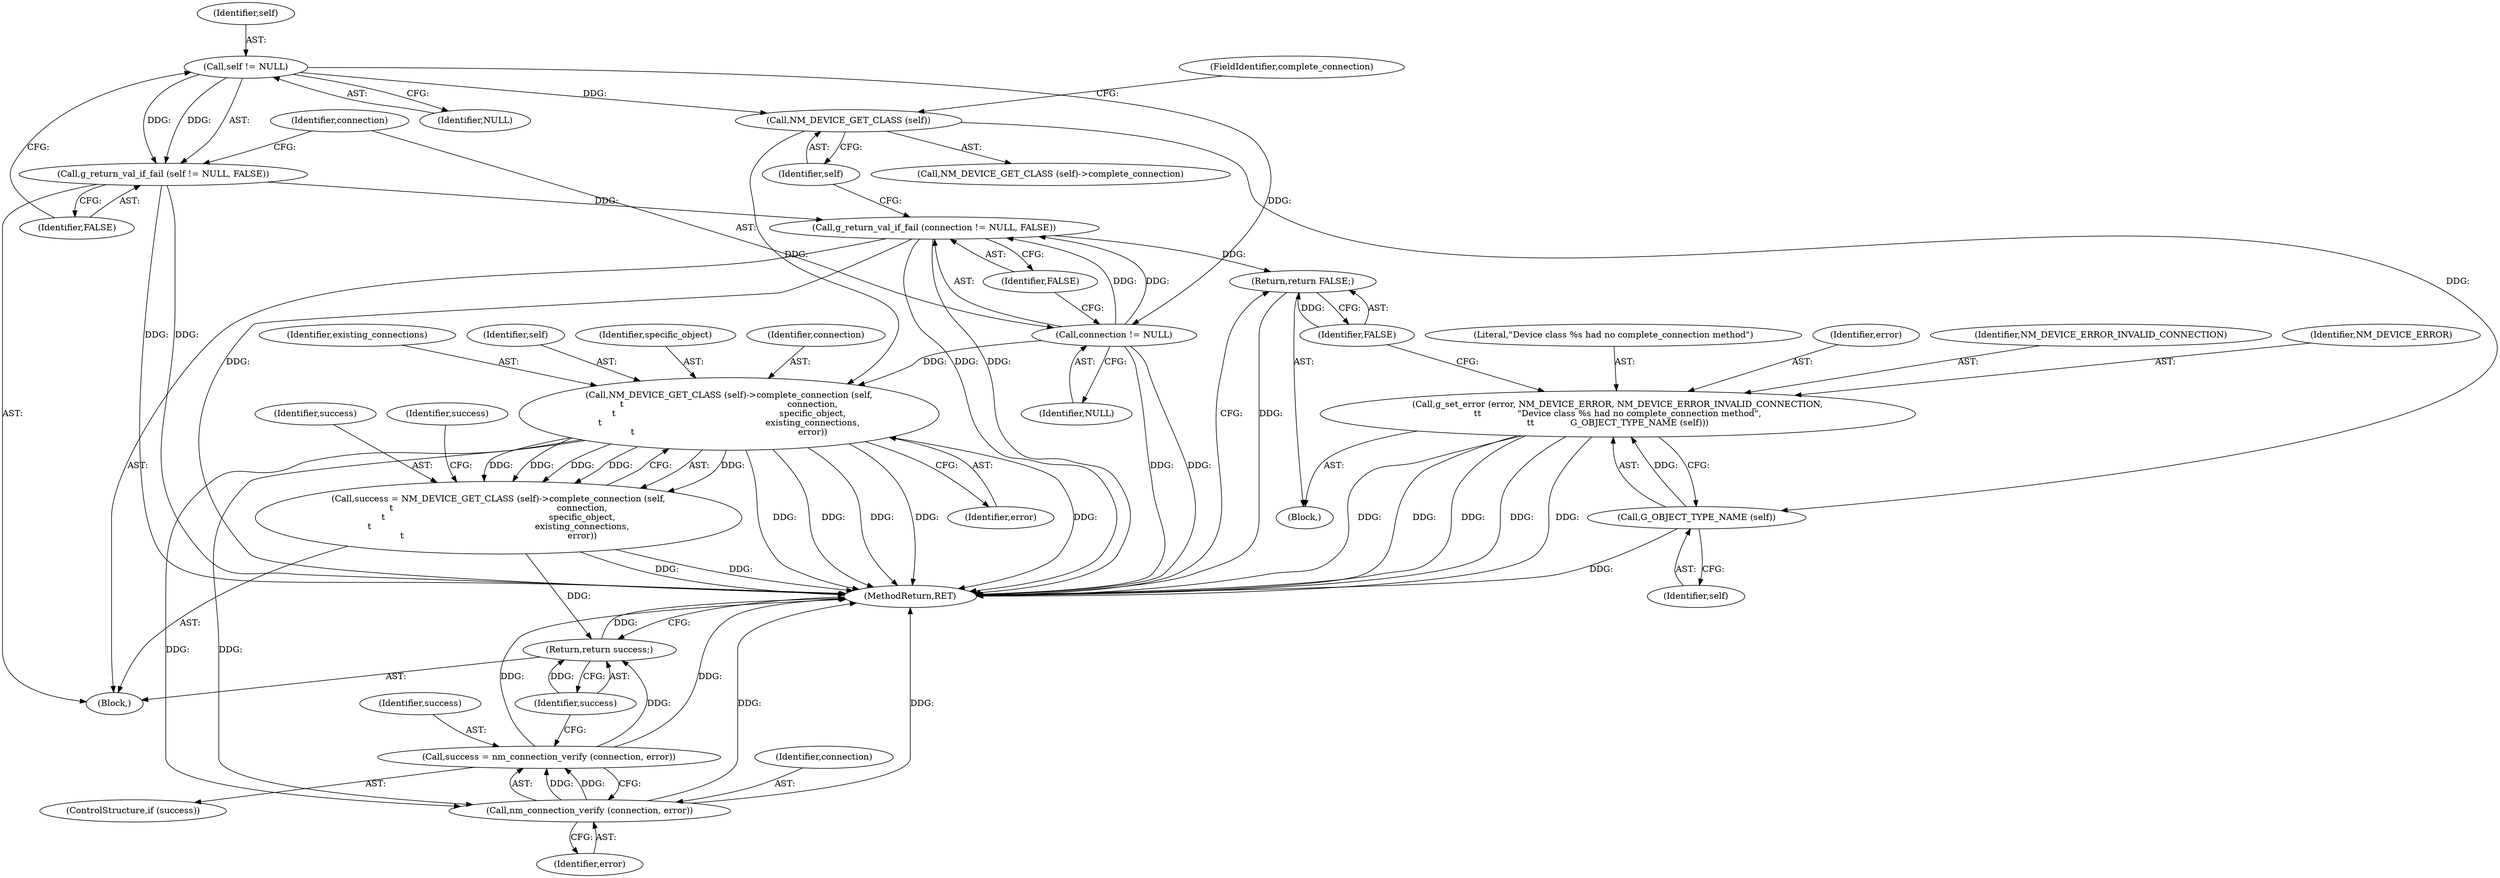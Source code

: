 digraph "0_NetworkManager_d5fc88e573fa58b93034b04d35a2454f5d28cad9@pointer" {
"1003129" [label="(Call,self != NULL)"];
"1003128" [label="(Call,g_return_val_if_fail (self != NULL, FALSE))"];
"1003133" [label="(Call,g_return_val_if_fail (connection != NULL, FALSE))"];
"1003152" [label="(Return,return FALSE;)"];
"1003134" [label="(Call,connection != NULL)"];
"1003156" [label="(Call,NM_DEVICE_GET_CLASS (self)->complete_connection (self,\n\t                                                           connection,\n\t                                                           specific_object,\n\t                                                           existing_connections,\n\t                                                           error))"];
"1003154" [label="(Call,success = NM_DEVICE_GET_CLASS (self)->complete_connection (self,\n\t                                                           connection,\n\t                                                           specific_object,\n\t                                                           existing_connections,\n\t                                                           error))"];
"1003169" [label="(Return,return success;)"];
"1003166" [label="(Call,nm_connection_verify (connection, error))"];
"1003164" [label="(Call,success = nm_connection_verify (connection, error))"];
"1003141" [label="(Call,NM_DEVICE_GET_CLASS (self))"];
"1003150" [label="(Call,G_OBJECT_TYPE_NAME (self))"];
"1003145" [label="(Call,g_set_error (error, NM_DEVICE_ERROR, NM_DEVICE_ERROR_INVALID_CONNECTION,\n\t\t             \"Device class %s had no complete_connection method\",\n\t\t             G_OBJECT_TYPE_NAME (self)))"];
"1003169" [label="(Return,return success;)"];
"1003161" [label="(Identifier,error)"];
"1003158" [label="(Identifier,connection)"];
"1003142" [label="(Identifier,self)"];
"1003167" [label="(Identifier,connection)"];
"1003147" [label="(Identifier,NM_DEVICE_ERROR)"];
"1003149" [label="(Literal,\"Device class %s had no complete_connection method\")"];
"1003160" [label="(Identifier,existing_connections)"];
"1003154" [label="(Call,success = NM_DEVICE_GET_CLASS (self)->complete_connection (self,\n\t                                                           connection,\n\t                                                           specific_object,\n\t                                                           existing_connections,\n\t                                                           error))"];
"1003143" [label="(FieldIdentifier,complete_connection)"];
"1003157" [label="(Identifier,self)"];
"1003152" [label="(Return,return FALSE;)"];
"1003140" [label="(Call,NM_DEVICE_GET_CLASS (self)->complete_connection)"];
"1003170" [label="(Identifier,success)"];
"1003132" [label="(Identifier,FALSE)"];
"1003141" [label="(Call,NM_DEVICE_GET_CLASS (self))"];
"1003136" [label="(Identifier,NULL)"];
"1003130" [label="(Identifier,self)"];
"1003144" [label="(Block,)"];
"1003166" [label="(Call,nm_connection_verify (connection, error))"];
"1003131" [label="(Identifier,NULL)"];
"1003134" [label="(Call,connection != NULL)"];
"1003153" [label="(Identifier,FALSE)"];
"1003135" [label="(Identifier,connection)"];
"1003159" [label="(Identifier,specific_object)"];
"1003155" [label="(Identifier,success)"];
"1003146" [label="(Identifier,error)"];
"1003150" [label="(Call,G_OBJECT_TYPE_NAME (self))"];
"1003163" [label="(Identifier,success)"];
"1003137" [label="(Identifier,FALSE)"];
"1003129" [label="(Call,self != NULL)"];
"1003162" [label="(ControlStructure,if (success))"];
"1003133" [label="(Call,g_return_val_if_fail (connection != NULL, FALSE))"];
"1003128" [label="(Call,g_return_val_if_fail (self != NULL, FALSE))"];
"1007368" [label="(MethodReturn,RET)"];
"1003168" [label="(Identifier,error)"];
"1003123" [label="(Block,)"];
"1003156" [label="(Call,NM_DEVICE_GET_CLASS (self)->complete_connection (self,\n\t                                                           connection,\n\t                                                           specific_object,\n\t                                                           existing_connections,\n\t                                                           error))"];
"1003151" [label="(Identifier,self)"];
"1003148" [label="(Identifier,NM_DEVICE_ERROR_INVALID_CONNECTION)"];
"1003165" [label="(Identifier,success)"];
"1003145" [label="(Call,g_set_error (error, NM_DEVICE_ERROR, NM_DEVICE_ERROR_INVALID_CONNECTION,\n\t\t             \"Device class %s had no complete_connection method\",\n\t\t             G_OBJECT_TYPE_NAME (self)))"];
"1003164" [label="(Call,success = nm_connection_verify (connection, error))"];
"1003129" -> "1003128"  [label="AST: "];
"1003129" -> "1003131"  [label="CFG: "];
"1003130" -> "1003129"  [label="AST: "];
"1003131" -> "1003129"  [label="AST: "];
"1003132" -> "1003129"  [label="CFG: "];
"1003129" -> "1003128"  [label="DDG: "];
"1003129" -> "1003128"  [label="DDG: "];
"1003129" -> "1003134"  [label="DDG: "];
"1003129" -> "1003141"  [label="DDG: "];
"1003128" -> "1003123"  [label="AST: "];
"1003128" -> "1003132"  [label="CFG: "];
"1003132" -> "1003128"  [label="AST: "];
"1003135" -> "1003128"  [label="CFG: "];
"1003128" -> "1007368"  [label="DDG: "];
"1003128" -> "1007368"  [label="DDG: "];
"1003128" -> "1003133"  [label="DDG: "];
"1003133" -> "1003123"  [label="AST: "];
"1003133" -> "1003137"  [label="CFG: "];
"1003134" -> "1003133"  [label="AST: "];
"1003137" -> "1003133"  [label="AST: "];
"1003142" -> "1003133"  [label="CFG: "];
"1003133" -> "1007368"  [label="DDG: "];
"1003133" -> "1007368"  [label="DDG: "];
"1003133" -> "1007368"  [label="DDG: "];
"1003134" -> "1003133"  [label="DDG: "];
"1003134" -> "1003133"  [label="DDG: "];
"1003133" -> "1003152"  [label="DDG: "];
"1003152" -> "1003144"  [label="AST: "];
"1003152" -> "1003153"  [label="CFG: "];
"1003153" -> "1003152"  [label="AST: "];
"1007368" -> "1003152"  [label="CFG: "];
"1003152" -> "1007368"  [label="DDG: "];
"1003153" -> "1003152"  [label="DDG: "];
"1003134" -> "1003136"  [label="CFG: "];
"1003135" -> "1003134"  [label="AST: "];
"1003136" -> "1003134"  [label="AST: "];
"1003137" -> "1003134"  [label="CFG: "];
"1003134" -> "1007368"  [label="DDG: "];
"1003134" -> "1007368"  [label="DDG: "];
"1003134" -> "1003156"  [label="DDG: "];
"1003156" -> "1003154"  [label="AST: "];
"1003156" -> "1003161"  [label="CFG: "];
"1003157" -> "1003156"  [label="AST: "];
"1003158" -> "1003156"  [label="AST: "];
"1003159" -> "1003156"  [label="AST: "];
"1003160" -> "1003156"  [label="AST: "];
"1003161" -> "1003156"  [label="AST: "];
"1003154" -> "1003156"  [label="CFG: "];
"1003156" -> "1007368"  [label="DDG: "];
"1003156" -> "1007368"  [label="DDG: "];
"1003156" -> "1007368"  [label="DDG: "];
"1003156" -> "1007368"  [label="DDG: "];
"1003156" -> "1007368"  [label="DDG: "];
"1003156" -> "1003154"  [label="DDG: "];
"1003156" -> "1003154"  [label="DDG: "];
"1003156" -> "1003154"  [label="DDG: "];
"1003156" -> "1003154"  [label="DDG: "];
"1003156" -> "1003154"  [label="DDG: "];
"1003141" -> "1003156"  [label="DDG: "];
"1003156" -> "1003166"  [label="DDG: "];
"1003156" -> "1003166"  [label="DDG: "];
"1003154" -> "1003123"  [label="AST: "];
"1003155" -> "1003154"  [label="AST: "];
"1003163" -> "1003154"  [label="CFG: "];
"1003154" -> "1007368"  [label="DDG: "];
"1003154" -> "1007368"  [label="DDG: "];
"1003154" -> "1003169"  [label="DDG: "];
"1003169" -> "1003123"  [label="AST: "];
"1003169" -> "1003170"  [label="CFG: "];
"1003170" -> "1003169"  [label="AST: "];
"1007368" -> "1003169"  [label="CFG: "];
"1003169" -> "1007368"  [label="DDG: "];
"1003170" -> "1003169"  [label="DDG: "];
"1003164" -> "1003169"  [label="DDG: "];
"1003166" -> "1003164"  [label="AST: "];
"1003166" -> "1003168"  [label="CFG: "];
"1003167" -> "1003166"  [label="AST: "];
"1003168" -> "1003166"  [label="AST: "];
"1003164" -> "1003166"  [label="CFG: "];
"1003166" -> "1007368"  [label="DDG: "];
"1003166" -> "1007368"  [label="DDG: "];
"1003166" -> "1003164"  [label="DDG: "];
"1003166" -> "1003164"  [label="DDG: "];
"1003164" -> "1003162"  [label="AST: "];
"1003165" -> "1003164"  [label="AST: "];
"1003170" -> "1003164"  [label="CFG: "];
"1003164" -> "1007368"  [label="DDG: "];
"1003164" -> "1007368"  [label="DDG: "];
"1003141" -> "1003140"  [label="AST: "];
"1003141" -> "1003142"  [label="CFG: "];
"1003142" -> "1003141"  [label="AST: "];
"1003143" -> "1003141"  [label="CFG: "];
"1003141" -> "1003150"  [label="DDG: "];
"1003150" -> "1003145"  [label="AST: "];
"1003150" -> "1003151"  [label="CFG: "];
"1003151" -> "1003150"  [label="AST: "];
"1003145" -> "1003150"  [label="CFG: "];
"1003150" -> "1007368"  [label="DDG: "];
"1003150" -> "1003145"  [label="DDG: "];
"1003145" -> "1003144"  [label="AST: "];
"1003146" -> "1003145"  [label="AST: "];
"1003147" -> "1003145"  [label="AST: "];
"1003148" -> "1003145"  [label="AST: "];
"1003149" -> "1003145"  [label="AST: "];
"1003153" -> "1003145"  [label="CFG: "];
"1003145" -> "1007368"  [label="DDG: "];
"1003145" -> "1007368"  [label="DDG: "];
"1003145" -> "1007368"  [label="DDG: "];
"1003145" -> "1007368"  [label="DDG: "];
"1003145" -> "1007368"  [label="DDG: "];
}
